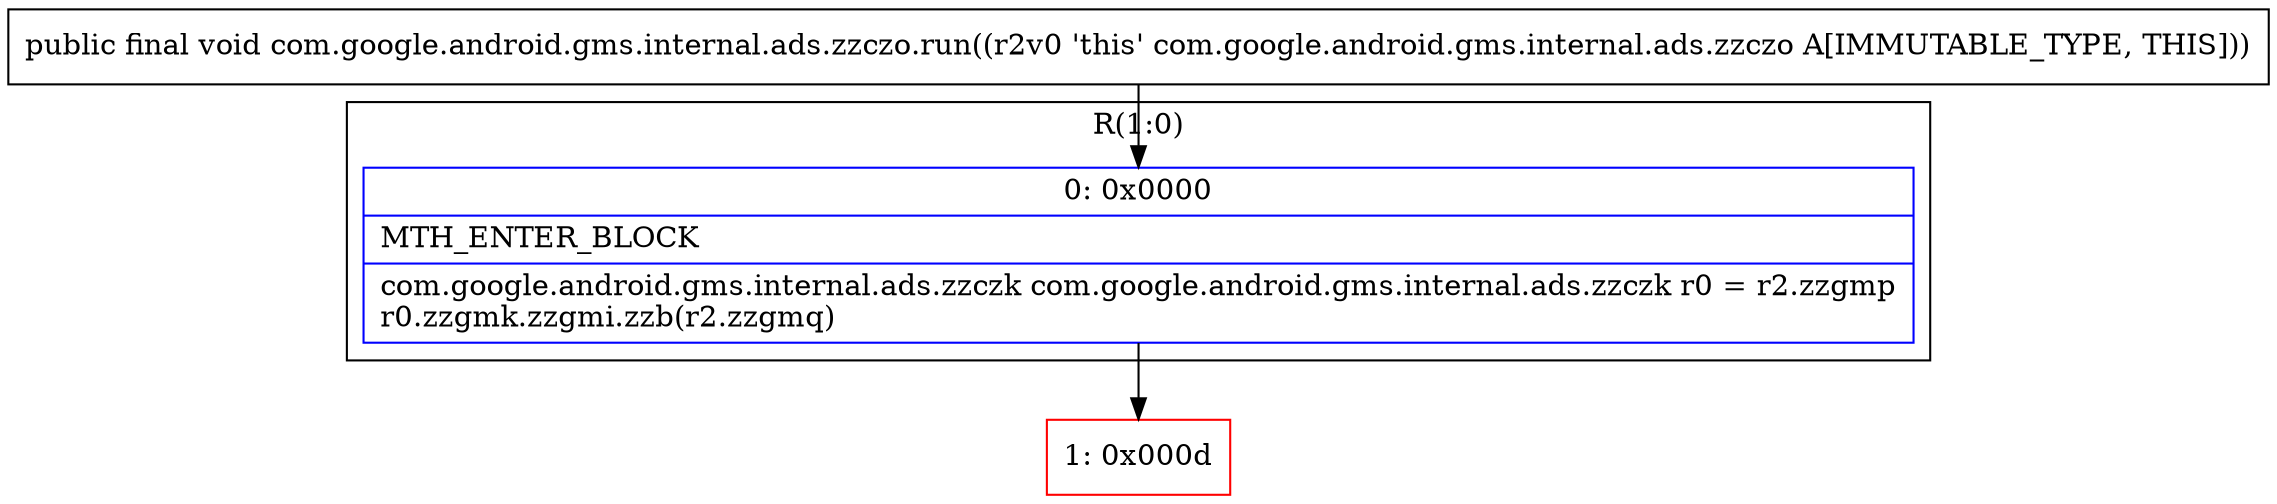digraph "CFG forcom.google.android.gms.internal.ads.zzczo.run()V" {
subgraph cluster_Region_1277601750 {
label = "R(1:0)";
node [shape=record,color=blue];
Node_0 [shape=record,label="{0\:\ 0x0000|MTH_ENTER_BLOCK\l|com.google.android.gms.internal.ads.zzczk com.google.android.gms.internal.ads.zzczk r0 = r2.zzgmp\lr0.zzgmk.zzgmi.zzb(r2.zzgmq)\l}"];
}
Node_1 [shape=record,color=red,label="{1\:\ 0x000d}"];
MethodNode[shape=record,label="{public final void com.google.android.gms.internal.ads.zzczo.run((r2v0 'this' com.google.android.gms.internal.ads.zzczo A[IMMUTABLE_TYPE, THIS])) }"];
MethodNode -> Node_0;
Node_0 -> Node_1;
}

